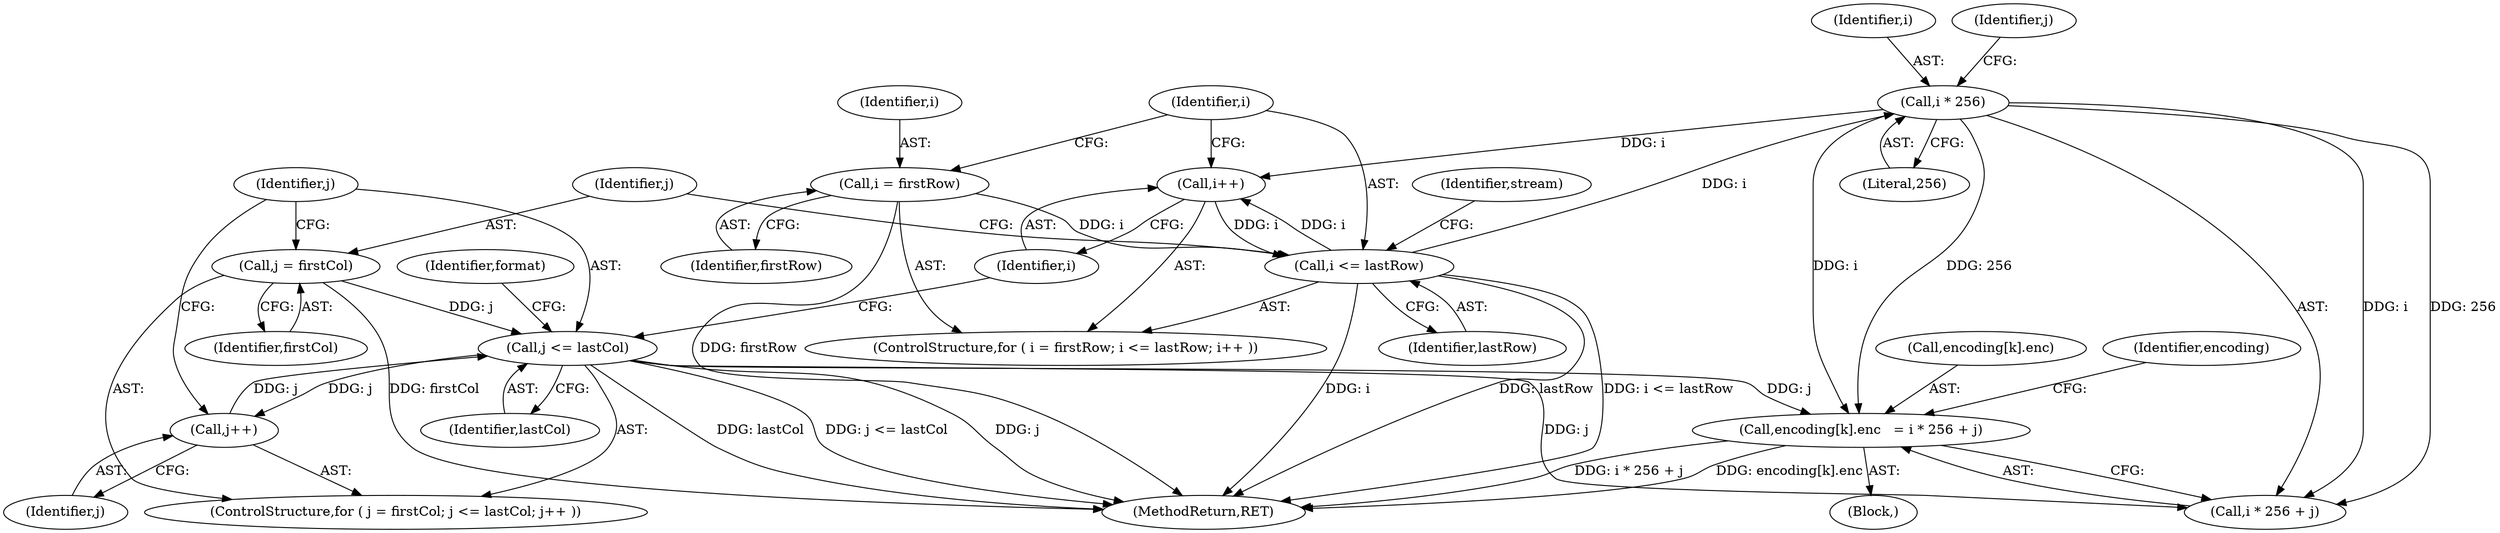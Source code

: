 digraph "0_savannah_ef1eba75187adfac750f326b563fe543dd5ff4e6@array" {
"1000286" [label="(Call,encoding[k].enc   = i * 256 + j)"];
"1000293" [label="(Call,i * 256)"];
"1000252" [label="(Call,i <= lastRow)"];
"1000249" [label="(Call,i = firstRow)"];
"1000255" [label="(Call,i++)"];
"1000262" [label="(Call,j <= lastCol)"];
"1000259" [label="(Call,j = firstCol)"];
"1000265" [label="(Call,j++)"];
"1000293" [label="(Call,i * 256)"];
"1000294" [label="(Identifier,i)"];
"1000248" [label="(ControlStructure,for ( i = firstRow; i <= lastRow; i++ ))"];
"1000251" [label="(Identifier,firstRow)"];
"1000287" [label="(Call,encoding[k].enc)"];
"1000259" [label="(Call,j = firstCol)"];
"1000329" [label="(Identifier,stream)"];
"1000249" [label="(Call,i = firstRow)"];
"1000266" [label="(Identifier,j)"];
"1000258" [label="(ControlStructure,for ( j = firstCol; j <= lastCol; j++ ))"];
"1000261" [label="(Identifier,firstCol)"];
"1000263" [label="(Identifier,j)"];
"1000262" [label="(Call,j <= lastCol)"];
"1000271" [label="(Identifier,format)"];
"1000285" [label="(Block,)"];
"1000254" [label="(Identifier,lastRow)"];
"1000253" [label="(Identifier,i)"];
"1000264" [label="(Identifier,lastCol)"];
"1000256" [label="(Identifier,i)"];
"1000255" [label="(Call,i++)"];
"1000296" [label="(Identifier,j)"];
"1000292" [label="(Call,i * 256 + j)"];
"1000295" [label="(Literal,256)"];
"1000252" [label="(Call,i <= lastRow)"];
"1000250" [label="(Identifier,i)"];
"1000353" [label="(MethodReturn,RET)"];
"1000286" [label="(Call,encoding[k].enc   = i * 256 + j)"];
"1000260" [label="(Identifier,j)"];
"1000265" [label="(Call,j++)"];
"1000300" [label="(Identifier,encoding)"];
"1000286" -> "1000285"  [label="AST: "];
"1000286" -> "1000292"  [label="CFG: "];
"1000287" -> "1000286"  [label="AST: "];
"1000292" -> "1000286"  [label="AST: "];
"1000300" -> "1000286"  [label="CFG: "];
"1000286" -> "1000353"  [label="DDG: i * 256 + j"];
"1000286" -> "1000353"  [label="DDG: encoding[k].enc"];
"1000293" -> "1000286"  [label="DDG: i"];
"1000293" -> "1000286"  [label="DDG: 256"];
"1000262" -> "1000286"  [label="DDG: j"];
"1000293" -> "1000292"  [label="AST: "];
"1000293" -> "1000295"  [label="CFG: "];
"1000294" -> "1000293"  [label="AST: "];
"1000295" -> "1000293"  [label="AST: "];
"1000296" -> "1000293"  [label="CFG: "];
"1000293" -> "1000255"  [label="DDG: i"];
"1000293" -> "1000292"  [label="DDG: i"];
"1000293" -> "1000292"  [label="DDG: 256"];
"1000252" -> "1000293"  [label="DDG: i"];
"1000252" -> "1000248"  [label="AST: "];
"1000252" -> "1000254"  [label="CFG: "];
"1000253" -> "1000252"  [label="AST: "];
"1000254" -> "1000252"  [label="AST: "];
"1000260" -> "1000252"  [label="CFG: "];
"1000329" -> "1000252"  [label="CFG: "];
"1000252" -> "1000353"  [label="DDG: i"];
"1000252" -> "1000353"  [label="DDG: lastRow"];
"1000252" -> "1000353"  [label="DDG: i <= lastRow"];
"1000249" -> "1000252"  [label="DDG: i"];
"1000255" -> "1000252"  [label="DDG: i"];
"1000252" -> "1000255"  [label="DDG: i"];
"1000249" -> "1000248"  [label="AST: "];
"1000249" -> "1000251"  [label="CFG: "];
"1000250" -> "1000249"  [label="AST: "];
"1000251" -> "1000249"  [label="AST: "];
"1000253" -> "1000249"  [label="CFG: "];
"1000249" -> "1000353"  [label="DDG: firstRow"];
"1000255" -> "1000248"  [label="AST: "];
"1000255" -> "1000256"  [label="CFG: "];
"1000256" -> "1000255"  [label="AST: "];
"1000253" -> "1000255"  [label="CFG: "];
"1000262" -> "1000258"  [label="AST: "];
"1000262" -> "1000264"  [label="CFG: "];
"1000263" -> "1000262"  [label="AST: "];
"1000264" -> "1000262"  [label="AST: "];
"1000271" -> "1000262"  [label="CFG: "];
"1000256" -> "1000262"  [label="CFG: "];
"1000262" -> "1000353"  [label="DDG: j"];
"1000262" -> "1000353"  [label="DDG: lastCol"];
"1000262" -> "1000353"  [label="DDG: j <= lastCol"];
"1000259" -> "1000262"  [label="DDG: j"];
"1000265" -> "1000262"  [label="DDG: j"];
"1000262" -> "1000265"  [label="DDG: j"];
"1000262" -> "1000292"  [label="DDG: j"];
"1000259" -> "1000258"  [label="AST: "];
"1000259" -> "1000261"  [label="CFG: "];
"1000260" -> "1000259"  [label="AST: "];
"1000261" -> "1000259"  [label="AST: "];
"1000263" -> "1000259"  [label="CFG: "];
"1000259" -> "1000353"  [label="DDG: firstCol"];
"1000265" -> "1000258"  [label="AST: "];
"1000265" -> "1000266"  [label="CFG: "];
"1000266" -> "1000265"  [label="AST: "];
"1000263" -> "1000265"  [label="CFG: "];
}
